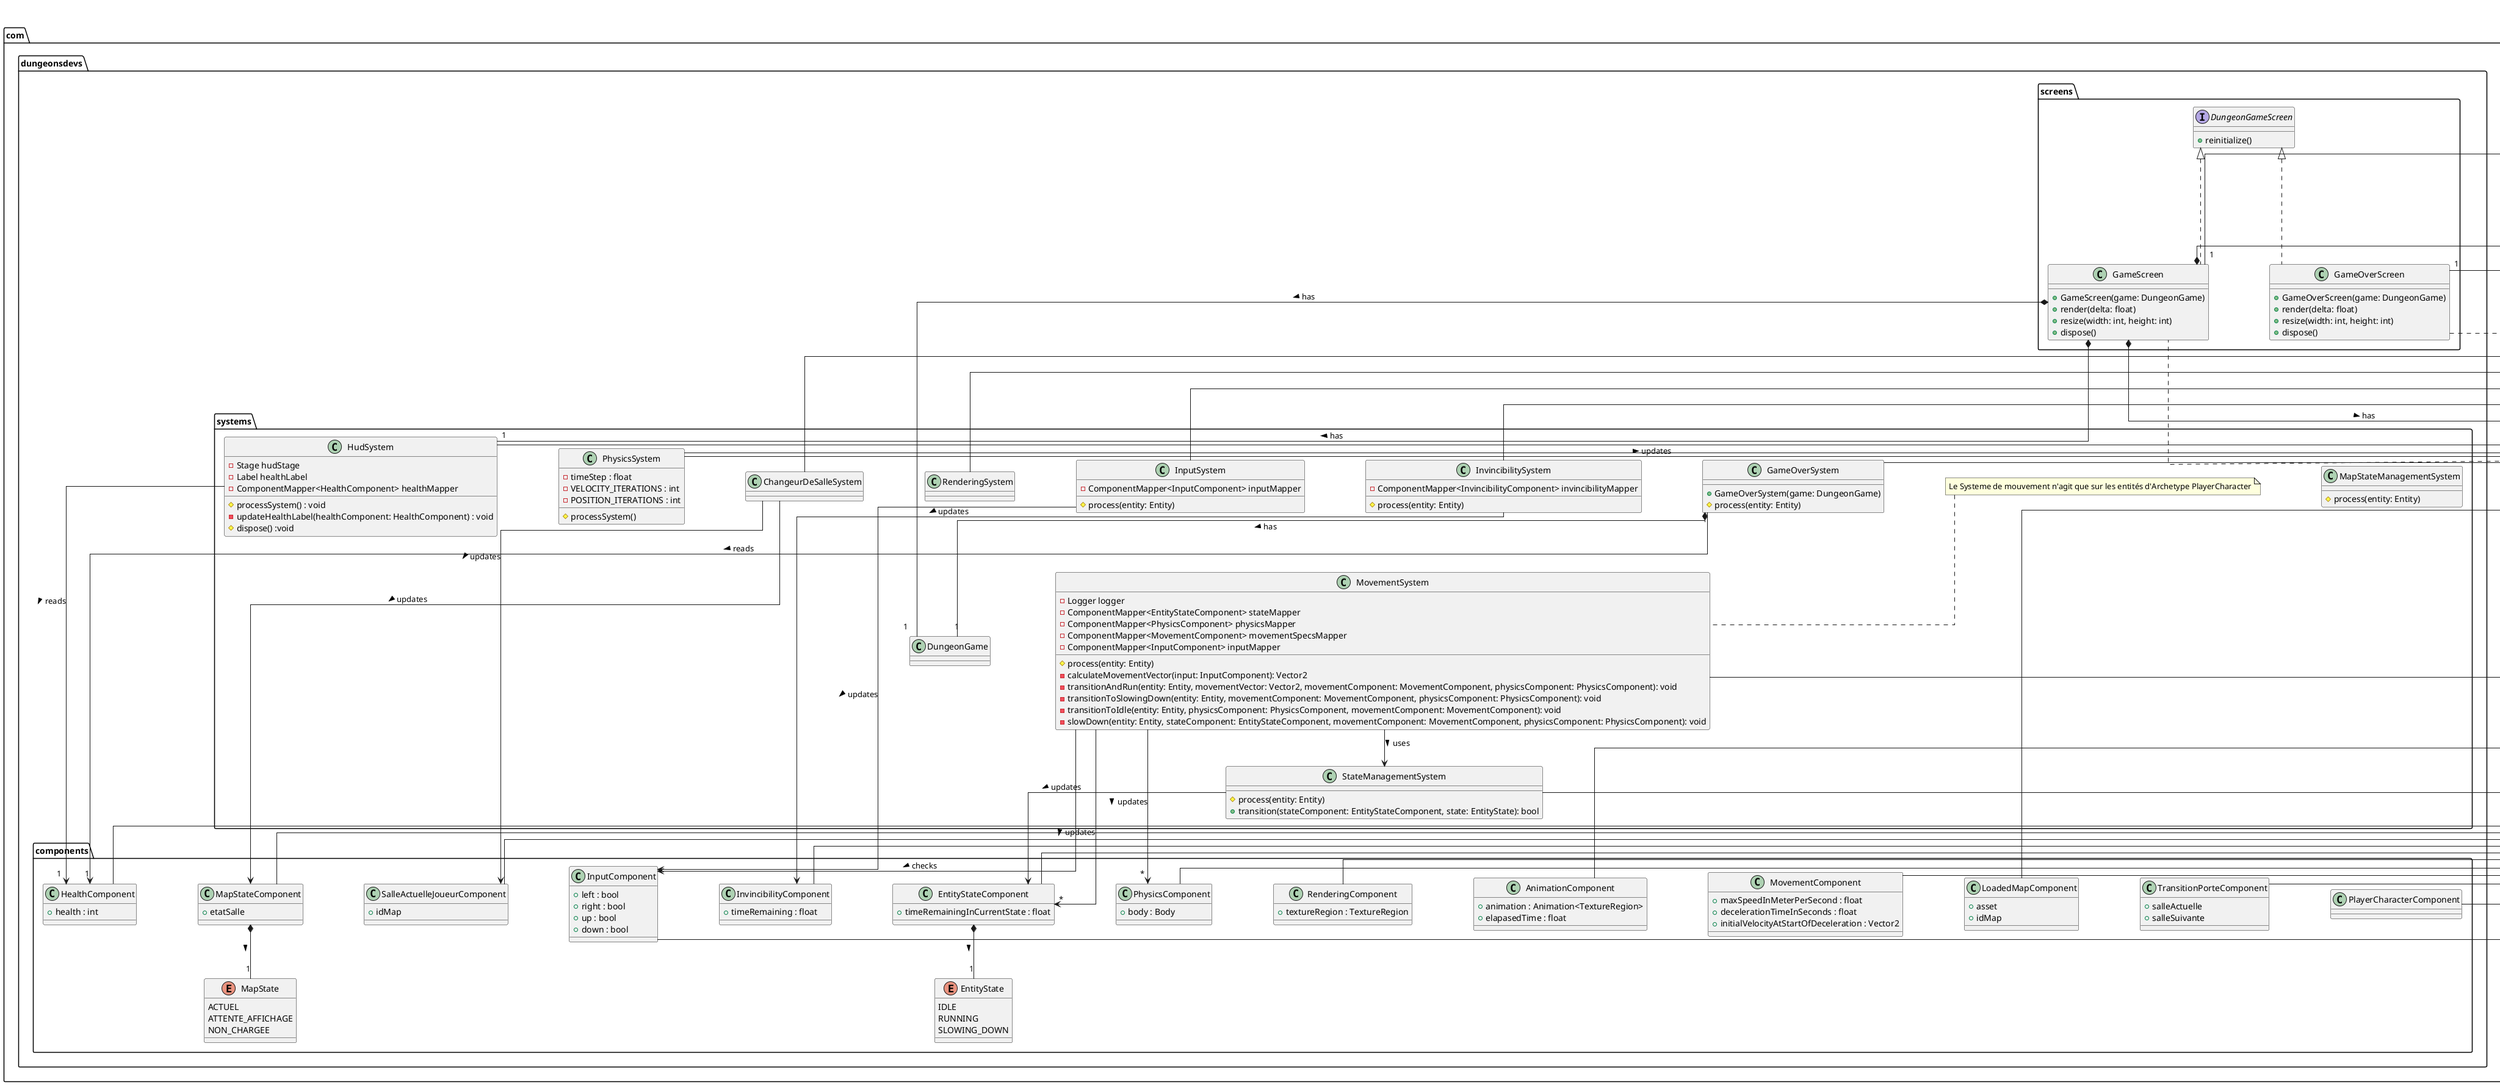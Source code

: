 @startuml
/'
******************
    Setups and includes
******************
'/
skinparam linetype ortho
skinparam Nodesep 100
' skinparam ranksep 100
skinparam groupInheritance 3

!global $artemisWorldClass = com.Artemis.World
!global $box2dWorldClass = com.badlogic.gdx.physics.box2d.World


namespace com.Artemis {

}

namespace com.badlogic {

}

!procedure $defineAsComponent($className)
    com.Artemis.Component <|-- $className
!endprocedure

!procedure $defineAsSystem($className, $systemType="EntitySystem")
    com.Artemis.$systemType <|-- $className
!endprocedure

!procedure $defineAsEntity($className)
    com.Artemis.Entity <|-- $className
!endprocedure

!procedure $defineAsArchetype($className)
    com.Artemis.Archetype <|-- $className
!endprocedure

!procedure $defineAsScreen($className)
    com.badlogic.gdx.Screen <|.. $className
    com.dungeonsdevs.screens.DungeonGameScreen <|.. $className
!endprocedure

!procedure $addRelationship($class1Name, $class2Name, $leftMultiplicity=" ", $rightMultiplicity=" ", $sign="--", $relationship="", $direction=">")
    $class1Name "$leftMultiplicity"$sign"$rightMultiplicity" $class2Name : $relationship $direction
!endprocedure

!unquoted procedure $addRelationshipsToClass($className, $classes, $leftMultiplicity=" ", $rightMultiplicity=" ", $sign="--", $relationship="", $direction=">")
    !foreach $class in %splitstr($classes, ",")
        $addRelationship($className, $class, $leftMultiplicity, $rightMultiplicity, $sign, $relationship, $direction)
    !endfor
!endprocedure

/'
******************
    Components
******************
'/
namespace com.dungeonsdevs.components {
    $defineAsComponent(PhysicsComponent)
    $defineAsComponent(RenderingComponent)
    $defineAsComponent(AnimationComponent)
    $defineAsComponent(InputComponent)
    $defineAsComponent(EntityStateComponent)
    $defineAsComponent(MovementComponent)
    $defineAsComponent(MapStateComponent)
    $defineAsComponent(LoadedMapComponent)
    $defineAsComponent(TransitionPorteComponent)
    $defineAsComponent(SalleActuelleJoueurComponent)
    $defineAsComponent(HealthComponent)
    $defineAsComponent(PlayerCharacterComponent)
    $defineAsComponent(InvincibilityComponent)

    class PhysicsComponent {
        + body : Body
    }

    class RenderingComponent {
        + textureRegion : TextureRegion
    }

    class AnimationComponent {
        + animation : Animation<TextureRegion>
        + elapasedTime : float
    }

    class InputComponent {
        + left : bool
        + right : bool
        + up : bool
        + down : bool
    }

    enum EntityState {
        IDLE
        RUNNING
        SLOWING_DOWN
    }

    class EntityStateComponent {
        + timeRemainingInCurrentState : float
    }


    class MovementComponent {
        + maxSpeedInMeterPerSecond : float
        + decelerationTimeInSeconds : float
        + initialVelocityAtStartOfDeceleration : Vector2
    }
    enum MapState{
        ACTUEL
        ATTENTE_AFFICHAGE
        NON_CHARGEE
    }

    class MapStateComponent {
        + etatSalle
    }

    class LoadedMapComponent {
            + asset
            + idMap
    }

    class TransitionPorteComponent {
                + salleActuelle
                + salleSuivante
    }

    class SalleActuelleJoueurComponent {
            + idMap
    }

    class HealthComponent {
        + health : int
    }

    class PlayerCharacterComponent {
        ' Sert juste à identifier les entités qui sont des joueurs
    }

    class InvincibilityComponent {
        + timeRemaining : float
    }

    $addRelationship(MapStateComponent, MapState, $rightMultiplicity="1", $sign="*--")
    $addRelationship(EntityStateComponent, EntityState, $rightMultiplicity="1", $sign="*--")

}

namespace com.dungeonsdevs.screens {
    interface DungeonGameScreen {
        + reinitialize()
    }
    class GameScreen {
        + GameScreen(game: DungeonGame)
        + render(delta: float)
        + resize(width: int, height: int)
        + dispose()
    }
    class GameOverScreen {
        + GameOverScreen(game: DungeonGame)
        + render(delta: float)
        + resize(width: int, height: int)
        + dispose()
    }

    $defineAsScreen(GameScreen)
    $defineAsScreen(GameOverScreen)
}

/'
******************
    Systems
******************
'/
namespace com.dungeonsdevs.systems {
    class MovementSystem {
        - Logger logger
        - ComponentMapper<EntityStateComponent> stateMapper
        - ComponentMapper<PhysicsComponent> physicsMapper
        - ComponentMapper<MovementComponent> movementSpecsMapper
        - ComponentMapper<InputComponent> inputMapper
        # process(entity: Entity)
        - calculateMovementVector(input: InputComponent): Vector2
        - transitionAndRun(entity: Entity, movementVector: Vector2, movementComponent: MovementComponent, physicsComponent: PhysicsComponent): void
        ' private void transitionToSlowingDown(Entity e, MovementComponent movementComponent, PhysicsComponent physicsComponent)
        - transitionToSlowingDown(entity: Entity, movementComponent: MovementComponent, physicsComponent: PhysicsComponent): void
        - transitionToIdle(entity: Entity, physicsComponent: PhysicsComponent, movementComponent: MovementComponent): void
        - slowDown(entity: Entity, stateComponent: EntityStateComponent, movementComponent: MovementComponent, physicsComponent: PhysicsComponent): void
    }


    class StateManagementSystem {
        # process(entity: Entity)
        + transition(stateComponent: EntityStateComponent, state: EntityState): bool
    }

    class MapStateManagementSystem {
        # process(entity: Entity)
    }

    class PhysicsSystem {
        - timeStep : float
        - VELOCITY_ITERATIONS : int
        - POSITION_ITERATIONS : int
        # processSystem()
    }

    class InputSystem {
        - ComponentMapper<InputComponent> inputMapper
        # process(entity: Entity)
    }

    class RenderingSystem {

    }

    class ChangeurDeSalleSystem {

    }

    class HudSystem {
        - Stage hudStage
        - Label healthLabel
        - ComponentMapper<HealthComponent> healthMapper
        # processSystem() : void
        - updateHealthLabel(healthComponent: HealthComponent) : void
        # dispose() :void
    }

    class GameOverSystem {
        + GameOverSystem(game: DungeonGame)
        # process(entity: Entity)
    }

    class InvincibilitySystem {
        - ComponentMapper<InvincibilityComponent> invincibilityMapper
        # process(entity: Entity)
    }

    $addRelationship(MovementSystem, StateManagementSystem, $sign="-->", $relationship="uses")
    $addRelationship(MovementSystem, InputComponent, $sign="-->", $relationship="checks")
    $addRelationshipsToClass(MovementSystem, "EntityStateComponent, PhysicsComponent", $rightMultiplicity="*", $sign="-->", $relationship="updates")
    $addRelationship(StateManagementSystem, EntityStateComponent, $sign="-->", $relationship="updates")
    $addRelationship(PhysicsSystem, $box2dWorldClass, $sign="-->", $rightMultiplicity="1", $relationship="updates", $direction=">")
    $addRelationship(InputSystem, InputComponent, $sign="-->", $relationship="updates")
    $addRelationship(ChangeurDeSalleSystem, MapStateComponent, $sign="-->", $relationship="updates")
    $addRelationship(ChangeurDeSalleSystem, SalleActuelleJoueurComponent, $sign="-->", $relationship="updates")
    $addRelationship(HudSystem, HealthComponent, $sign="-->", $rightMultiplicity="1", $relationship="reads")
    $addRelationship(GameOverSystem, HealthComponent, $sign="-->", $rightMultiplicity="1", $relationship="reads")
    $addRelationship(GameOverSystem, DungeonGame, $sign="*--", $rightMultiplicity="1", $relationship="has")
    $addRelationship(InvincibilitySystem, InvincibilityComponent, $sign="-->", $relationship="updates")

    $defineAsSystem(MovementSystem, "EntityProcessingSystem")
    $defineAsSystem(StateManagementSystem, "EntityProcessingSystem")
    $defineAsSystem(PhysicsSystem, "IntervalEntitySystem")
    $defineAsSystem(InputSystem, "EntityProcessingSystem")
    $defineAsSystem(RenderingSystem)
    $defineAsSystem(ChangeurDeSalleSystem)
    $defineAsSystem(HudSystem, "BaseEntitySystem")
    $defineAsSystem(GameOverSystem, "EntityProcessingSystem")
    $defineAsSystem(InvincibilitySystem, "EntityProcessingSystem")


    Note top of MovementSystem
    Le Systeme de mouvement n'agit que sur les entités d'Archetype PlayerCharacter
    End Note
}

!$classes = $artemisWorldClass + "," + $box2dWorldClass + ", DungeonGame,HudSystem"
    $addRelationshipsToClass(GameScreen, $classes, $rightMultiplicity="1", $sign="*--", $relationship="has")
'*****************

namespace utils {
    class GameAspects {
        + PLAYER_CHARACTER_ASPECT : Aspect.Builder
    }

    class GameArchetypes {
        + PLAYER_CHARACTER_ARCHETYPE : Archetype.Builder
        + MAP_ARCHETYPE : Archetype.Builder
        + PORTE_ARCHETYPE : Archetype.Builder
    }

    class Constants {
        + PLAYER_CHAR_MAX_VELOCITY : float
        + PLAYER_CHAR_DECELERATION_TIME : float
    }

    Note as PlayerCharacterArchetypeNote
    L'archetype PlayerCharacter possède les composants suivant:
    - EntityStateComponent
    - PhysicsComponent
    - RenderingComponent
    - AnimationComponent
    - InputComponent
    - MovementComponent
    - SalleActuelleJoueurComponent
    - PlayerCharacterComponent
    L'archetype Map possède les composants suivant:
    - LoadedMapComponent
    - MapStateComponent
    - RenderingComponent
    L'archetype Porte possède les composants suivant:
    - PhysicsComponent
    - MapStateComponent
    L'archetype Mur possède les composants suivant:
    - PhysicsComponent
    End Note
    PlayerCharacterArchetypeNote .. GameArchetypes::PLAYER_CHARACTER_ARCHETYPE
    PlayerCharacterArchetypeNote .. GameAspects::PLAYER_CHARACTER_ASPECT
}

'*****************


class DungeonGame extends com.badlogic.gdx.Game {
    + create() : void
    + render() : void
    + restartGame() : void
    + gameOver() : void
}
$addRelationshipsToClass(DungeonGame, "GameScreen, GameOverScreen", $rightMultiplicity="1", $sign="*--", $relationship="has")

' hide components

@enduml